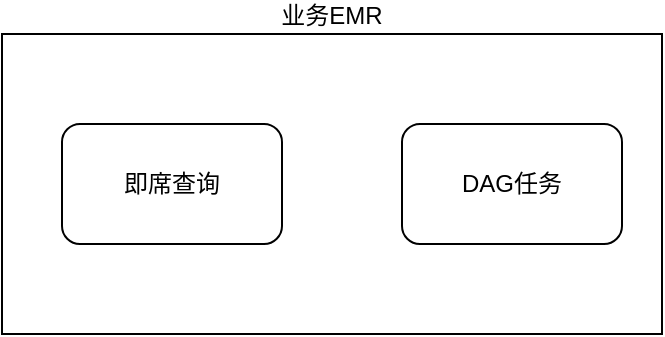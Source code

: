 <mxfile version="14.0.4" type="github"><diagram id="zX0LKrRPOxZzMG7xesd7" name="Page-1"><mxGraphModel dx="946" dy="469" grid="1" gridSize="10" guides="1" tooltips="1" connect="1" arrows="1" fold="1" page="1" pageScale="1" pageWidth="827" pageHeight="1169" math="0" shadow="0"><root><mxCell id="0"/><mxCell id="1" parent="0"/><mxCell id="JF6EsLFFWEZ-7UWFlfVX-1" value="业务EMR" style="rounded=0;whiteSpace=wrap;html=1;labelPosition=center;verticalLabelPosition=top;align=center;verticalAlign=bottom;" vertex="1" parent="1"><mxGeometry x="200" y="500" width="330" height="150" as="geometry"/></mxCell><mxCell id="JF6EsLFFWEZ-7UWFlfVX-2" value="即席查询" style="rounded=1;whiteSpace=wrap;html=1;" vertex="1" parent="1"><mxGeometry x="230" y="545" width="110" height="60" as="geometry"/></mxCell><mxCell id="JF6EsLFFWEZ-7UWFlfVX-3" value="DAG任务" style="rounded=1;whiteSpace=wrap;html=1;" vertex="1" parent="1"><mxGeometry x="400" y="545" width="110" height="60" as="geometry"/></mxCell></root></mxGraphModel></diagram></mxfile>